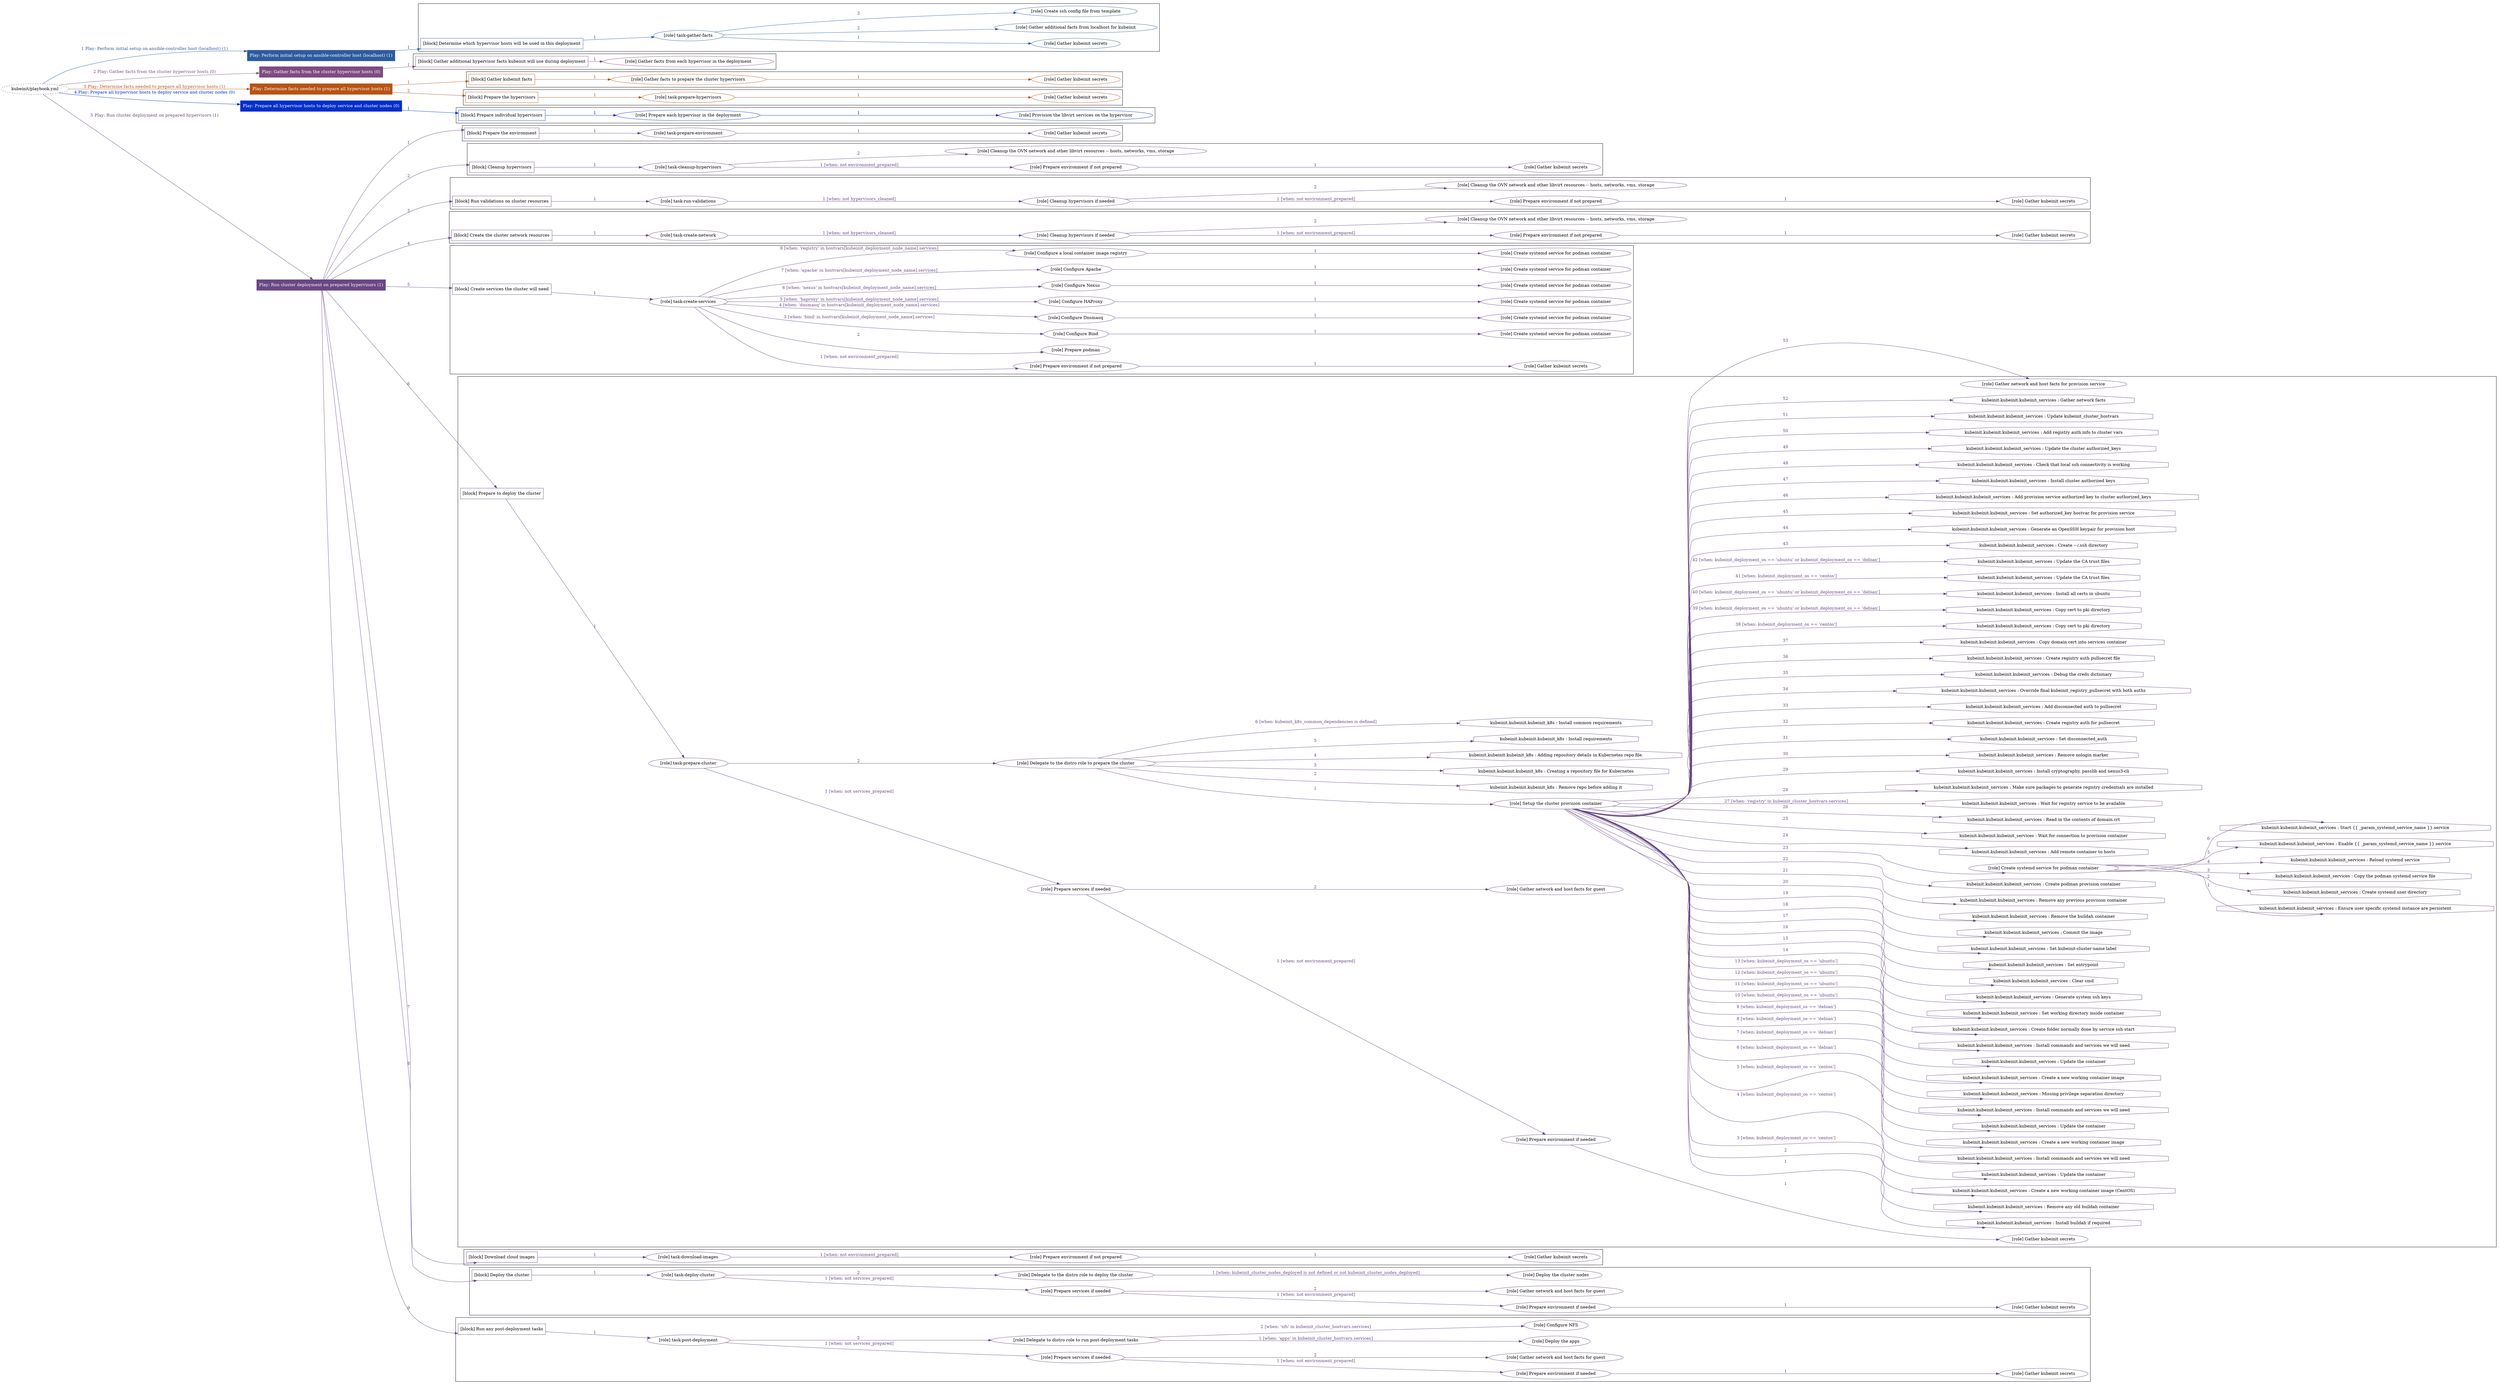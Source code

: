 digraph {
	graph [concentrate=true ordering=in rankdir=LR ratio=fill]
	edge [esep=5 sep=10]
	"kubeinit/playbook.yml" [URL="/home/runner/work/kubeinit/kubeinit/kubeinit/playbook.yml" id=playbook_a34b8c2b style=dotted]
	"kubeinit/playbook.yml" -> play_64883833 [label="1 Play: Perform initial setup on ansible-controller host (localhost) (1)" color="#2c5ba0" fontcolor="#2c5ba0" id=edge_play_64883833 labeltooltip="1 Play: Perform initial setup on ansible-controller host (localhost) (1)" tooltip="1 Play: Perform initial setup on ansible-controller host (localhost) (1)"]
	subgraph "Play: Perform initial setup on ansible-controller host (localhost) (1)" {
		play_64883833 [label="Play: Perform initial setup on ansible-controller host (localhost) (1)" URL="/home/runner/work/kubeinit/kubeinit/kubeinit/playbook.yml" color="#2c5ba0" fontcolor="#ffffff" id=play_64883833 shape=box style=filled tooltip=localhost]
		play_64883833 -> block_db4b1d77 [label=1 color="#2c5ba0" fontcolor="#2c5ba0" id=edge_block_db4b1d77 labeltooltip=1 tooltip=1]
		subgraph cluster_block_db4b1d77 {
			block_db4b1d77 [label="[block] Determine which hypervisor hosts will be used in this deployment" URL="/home/runner/work/kubeinit/kubeinit/kubeinit/playbook.yml" color="#2c5ba0" id=block_db4b1d77 labeltooltip="Determine which hypervisor hosts will be used in this deployment" shape=box tooltip="Determine which hypervisor hosts will be used in this deployment"]
			block_db4b1d77 -> role_53be2eb7 [label="1 " color="#2c5ba0" fontcolor="#2c5ba0" id=edge_role_53be2eb7 labeltooltip="1 " tooltip="1 "]
			subgraph "task-gather-facts" {
				role_53be2eb7 [label="[role] task-gather-facts" URL="/home/runner/work/kubeinit/kubeinit/kubeinit/playbook.yml" color="#2c5ba0" id=role_53be2eb7 tooltip="task-gather-facts"]
				role_53be2eb7 -> role_f38d286b [label="1 " color="#2c5ba0" fontcolor="#2c5ba0" id=edge_role_f38d286b labeltooltip="1 " tooltip="1 "]
				subgraph "Gather kubeinit secrets" {
					role_f38d286b [label="[role] Gather kubeinit secrets" URL="/home/runner/.ansible/collections/ansible_collections/kubeinit/kubeinit/roles/kubeinit_prepare/tasks/build_hypervisors_group.yml" color="#2c5ba0" id=role_f38d286b tooltip="Gather kubeinit secrets"]
				}
				role_53be2eb7 -> role_12f49146 [label="2 " color="#2c5ba0" fontcolor="#2c5ba0" id=edge_role_12f49146 labeltooltip="2 " tooltip="2 "]
				subgraph "Gather additional facts from localhost for kubeinit" {
					role_12f49146 [label="[role] Gather additional facts from localhost for kubeinit" URL="/home/runner/.ansible/collections/ansible_collections/kubeinit/kubeinit/roles/kubeinit_prepare/tasks/build_hypervisors_group.yml" color="#2c5ba0" id=role_12f49146 tooltip="Gather additional facts from localhost for kubeinit"]
				}
				role_53be2eb7 -> role_6cbf051c [label="3 " color="#2c5ba0" fontcolor="#2c5ba0" id=edge_role_6cbf051c labeltooltip="3 " tooltip="3 "]
				subgraph "Create ssh config file from template" {
					role_6cbf051c [label="[role] Create ssh config file from template" URL="/home/runner/.ansible/collections/ansible_collections/kubeinit/kubeinit/roles/kubeinit_prepare/tasks/build_hypervisors_group.yml" color="#2c5ba0" id=role_6cbf051c tooltip="Create ssh config file from template"]
				}
			}
		}
	}
	"kubeinit/playbook.yml" -> play_976b66dc [label="2 Play: Gather facts from the cluster hypervisor hosts (0)" color="#7f4b81" fontcolor="#7f4b81" id=edge_play_976b66dc labeltooltip="2 Play: Gather facts from the cluster hypervisor hosts (0)" tooltip="2 Play: Gather facts from the cluster hypervisor hosts (0)"]
	subgraph "Play: Gather facts from the cluster hypervisor hosts (0)" {
		play_976b66dc [label="Play: Gather facts from the cluster hypervisor hosts (0)" URL="/home/runner/work/kubeinit/kubeinit/kubeinit/playbook.yml" color="#7f4b81" fontcolor="#ffffff" id=play_976b66dc shape=box style=filled tooltip="Play: Gather facts from the cluster hypervisor hosts (0)"]
		play_976b66dc -> block_a213986b [label=1 color="#7f4b81" fontcolor="#7f4b81" id=edge_block_a213986b labeltooltip=1 tooltip=1]
		subgraph cluster_block_a213986b {
			block_a213986b [label="[block] Gather additional hypervisor facts kubeinit will use during deployment" URL="/home/runner/work/kubeinit/kubeinit/kubeinit/playbook.yml" color="#7f4b81" id=block_a213986b labeltooltip="Gather additional hypervisor facts kubeinit will use during deployment" shape=box tooltip="Gather additional hypervisor facts kubeinit will use during deployment"]
			block_a213986b -> role_126bb6a0 [label="1 " color="#7f4b81" fontcolor="#7f4b81" id=edge_role_126bb6a0 labeltooltip="1 " tooltip="1 "]
			subgraph "Gather facts from each hypervisor in the deployment" {
				role_126bb6a0 [label="[role] Gather facts from each hypervisor in the deployment" URL="/home/runner/work/kubeinit/kubeinit/kubeinit/playbook.yml" color="#7f4b81" id=role_126bb6a0 tooltip="Gather facts from each hypervisor in the deployment"]
			}
		}
	}
	"kubeinit/playbook.yml" -> play_16b01384 [label="3 Play: Determine facts needed to prepare all hypervisor hosts (1)" color="#b85314" fontcolor="#b85314" id=edge_play_16b01384 labeltooltip="3 Play: Determine facts needed to prepare all hypervisor hosts (1)" tooltip="3 Play: Determine facts needed to prepare all hypervisor hosts (1)"]
	subgraph "Play: Determine facts needed to prepare all hypervisor hosts (1)" {
		play_16b01384 [label="Play: Determine facts needed to prepare all hypervisor hosts (1)" URL="/home/runner/work/kubeinit/kubeinit/kubeinit/playbook.yml" color="#b85314" fontcolor="#ffffff" id=play_16b01384 shape=box style=filled tooltip=localhost]
		play_16b01384 -> block_06205c15 [label=1 color="#b85314" fontcolor="#b85314" id=edge_block_06205c15 labeltooltip=1 tooltip=1]
		subgraph cluster_block_06205c15 {
			block_06205c15 [label="[block] Gather kubeinit facts" URL="/home/runner/work/kubeinit/kubeinit/kubeinit/playbook.yml" color="#b85314" id=block_06205c15 labeltooltip="Gather kubeinit facts" shape=box tooltip="Gather kubeinit facts"]
			block_06205c15 -> role_02584904 [label="1 " color="#b85314" fontcolor="#b85314" id=edge_role_02584904 labeltooltip="1 " tooltip="1 "]
			subgraph "Gather facts to prepare the cluster hypervisors" {
				role_02584904 [label="[role] Gather facts to prepare the cluster hypervisors" URL="/home/runner/work/kubeinit/kubeinit/kubeinit/playbook.yml" color="#b85314" id=role_02584904 tooltip="Gather facts to prepare the cluster hypervisors"]
				role_02584904 -> role_816afbcc [label="1 " color="#b85314" fontcolor="#b85314" id=edge_role_816afbcc labeltooltip="1 " tooltip="1 "]
				subgraph "Gather kubeinit secrets" {
					role_816afbcc [label="[role] Gather kubeinit secrets" URL="/home/runner/.ansible/collections/ansible_collections/kubeinit/kubeinit/roles/kubeinit_prepare/tasks/gather_kubeinit_facts.yml" color="#b85314" id=role_816afbcc tooltip="Gather kubeinit secrets"]
				}
			}
		}
		play_16b01384 -> block_5f4b8056 [label=2 color="#b85314" fontcolor="#b85314" id=edge_block_5f4b8056 labeltooltip=2 tooltip=2]
		subgraph cluster_block_5f4b8056 {
			block_5f4b8056 [label="[block] Prepare the hypervisors" URL="/home/runner/work/kubeinit/kubeinit/kubeinit/playbook.yml" color="#b85314" id=block_5f4b8056 labeltooltip="Prepare the hypervisors" shape=box tooltip="Prepare the hypervisors"]
			block_5f4b8056 -> role_825b1b2d [label="1 " color="#b85314" fontcolor="#b85314" id=edge_role_825b1b2d labeltooltip="1 " tooltip="1 "]
			subgraph "task-prepare-hypervisors" {
				role_825b1b2d [label="[role] task-prepare-hypervisors" URL="/home/runner/work/kubeinit/kubeinit/kubeinit/playbook.yml" color="#b85314" id=role_825b1b2d tooltip="task-prepare-hypervisors"]
				role_825b1b2d -> role_ed02a5be [label="1 " color="#b85314" fontcolor="#b85314" id=edge_role_ed02a5be labeltooltip="1 " tooltip="1 "]
				subgraph "Gather kubeinit secrets" {
					role_ed02a5be [label="[role] Gather kubeinit secrets" URL="/home/runner/.ansible/collections/ansible_collections/kubeinit/kubeinit/roles/kubeinit_prepare/tasks/gather_kubeinit_facts.yml" color="#b85314" id=role_ed02a5be tooltip="Gather kubeinit secrets"]
				}
			}
		}
	}
	"kubeinit/playbook.yml" -> play_c79c184a [label="4 Play: Prepare all hypervisor hosts to deploy service and cluster nodes (0)" color="#012ecb" fontcolor="#012ecb" id=edge_play_c79c184a labeltooltip="4 Play: Prepare all hypervisor hosts to deploy service and cluster nodes (0)" tooltip="4 Play: Prepare all hypervisor hosts to deploy service and cluster nodes (0)"]
	subgraph "Play: Prepare all hypervisor hosts to deploy service and cluster nodes (0)" {
		play_c79c184a [label="Play: Prepare all hypervisor hosts to deploy service and cluster nodes (0)" URL="/home/runner/work/kubeinit/kubeinit/kubeinit/playbook.yml" color="#012ecb" fontcolor="#ffffff" id=play_c79c184a shape=box style=filled tooltip="Play: Prepare all hypervisor hosts to deploy service and cluster nodes (0)"]
		play_c79c184a -> block_2b16c3e1 [label=1 color="#012ecb" fontcolor="#012ecb" id=edge_block_2b16c3e1 labeltooltip=1 tooltip=1]
		subgraph cluster_block_2b16c3e1 {
			block_2b16c3e1 [label="[block] Prepare individual hypervisors" URL="/home/runner/work/kubeinit/kubeinit/kubeinit/playbook.yml" color="#012ecb" id=block_2b16c3e1 labeltooltip="Prepare individual hypervisors" shape=box tooltip="Prepare individual hypervisors"]
			block_2b16c3e1 -> role_30244789 [label="1 " color="#012ecb" fontcolor="#012ecb" id=edge_role_30244789 labeltooltip="1 " tooltip="1 "]
			subgraph "Prepare each hypervisor in the deployment" {
				role_30244789 [label="[role] Prepare each hypervisor in the deployment" URL="/home/runner/work/kubeinit/kubeinit/kubeinit/playbook.yml" color="#012ecb" id=role_30244789 tooltip="Prepare each hypervisor in the deployment"]
				role_30244789 -> role_fcae5014 [label="1 " color="#012ecb" fontcolor="#012ecb" id=edge_role_fcae5014 labeltooltip="1 " tooltip="1 "]
				subgraph "Provision the libvirt services on the hypervisor" {
					role_fcae5014 [label="[role] Provision the libvirt services on the hypervisor" URL="/home/runner/.ansible/collections/ansible_collections/kubeinit/kubeinit/roles/kubeinit_prepare/tasks/prepare_hypervisor.yml" color="#012ecb" id=role_fcae5014 tooltip="Provision the libvirt services on the hypervisor"]
				}
			}
		}
	}
	"kubeinit/playbook.yml" -> play_51188a3c [label="5 Play: Run cluster deployment on prepared hypervisors (1)" color="#684785" fontcolor="#684785" id=edge_play_51188a3c labeltooltip="5 Play: Run cluster deployment on prepared hypervisors (1)" tooltip="5 Play: Run cluster deployment on prepared hypervisors (1)"]
	subgraph "Play: Run cluster deployment on prepared hypervisors (1)" {
		play_51188a3c [label="Play: Run cluster deployment on prepared hypervisors (1)" URL="/home/runner/work/kubeinit/kubeinit/kubeinit/playbook.yml" color="#684785" fontcolor="#ffffff" id=play_51188a3c shape=box style=filled tooltip=localhost]
		play_51188a3c -> block_76ab8799 [label=1 color="#684785" fontcolor="#684785" id=edge_block_76ab8799 labeltooltip=1 tooltip=1]
		subgraph cluster_block_76ab8799 {
			block_76ab8799 [label="[block] Prepare the environment" URL="/home/runner/work/kubeinit/kubeinit/kubeinit/playbook.yml" color="#684785" id=block_76ab8799 labeltooltip="Prepare the environment" shape=box tooltip="Prepare the environment"]
			block_76ab8799 -> role_34a3aba7 [label="1 " color="#684785" fontcolor="#684785" id=edge_role_34a3aba7 labeltooltip="1 " tooltip="1 "]
			subgraph "task-prepare-environment" {
				role_34a3aba7 [label="[role] task-prepare-environment" URL="/home/runner/work/kubeinit/kubeinit/kubeinit/playbook.yml" color="#684785" id=role_34a3aba7 tooltip="task-prepare-environment"]
				role_34a3aba7 -> role_768aaddd [label="1 " color="#684785" fontcolor="#684785" id=edge_role_768aaddd labeltooltip="1 " tooltip="1 "]
				subgraph "Gather kubeinit secrets" {
					role_768aaddd [label="[role] Gather kubeinit secrets" URL="/home/runner/.ansible/collections/ansible_collections/kubeinit/kubeinit/roles/kubeinit_prepare/tasks/gather_kubeinit_facts.yml" color="#684785" id=role_768aaddd tooltip="Gather kubeinit secrets"]
				}
			}
		}
		play_51188a3c -> block_12739cc0 [label=2 color="#684785" fontcolor="#684785" id=edge_block_12739cc0 labeltooltip=2 tooltip=2]
		subgraph cluster_block_12739cc0 {
			block_12739cc0 [label="[block] Cleanup hypervisors" URL="/home/runner/work/kubeinit/kubeinit/kubeinit/playbook.yml" color="#684785" id=block_12739cc0 labeltooltip="Cleanup hypervisors" shape=box tooltip="Cleanup hypervisors"]
			block_12739cc0 -> role_8729eaf1 [label="1 " color="#684785" fontcolor="#684785" id=edge_role_8729eaf1 labeltooltip="1 " tooltip="1 "]
			subgraph "task-cleanup-hypervisors" {
				role_8729eaf1 [label="[role] task-cleanup-hypervisors" URL="/home/runner/work/kubeinit/kubeinit/kubeinit/playbook.yml" color="#684785" id=role_8729eaf1 tooltip="task-cleanup-hypervisors"]
				role_8729eaf1 -> role_e7001d79 [label="1 [when: not environment_prepared]" color="#684785" fontcolor="#684785" id=edge_role_e7001d79 labeltooltip="1 [when: not environment_prepared]" tooltip="1 [when: not environment_prepared]"]
				subgraph "Prepare environment if not prepared" {
					role_e7001d79 [label="[role] Prepare environment if not prepared" URL="/home/runner/.ansible/collections/ansible_collections/kubeinit/kubeinit/roles/kubeinit_prepare/tasks/cleanup_hypervisors.yml" color="#684785" id=role_e7001d79 tooltip="Prepare environment if not prepared"]
					role_e7001d79 -> role_a465271f [label="1 " color="#684785" fontcolor="#684785" id=edge_role_a465271f labeltooltip="1 " tooltip="1 "]
					subgraph "Gather kubeinit secrets" {
						role_a465271f [label="[role] Gather kubeinit secrets" URL="/home/runner/.ansible/collections/ansible_collections/kubeinit/kubeinit/roles/kubeinit_prepare/tasks/gather_kubeinit_facts.yml" color="#684785" id=role_a465271f tooltip="Gather kubeinit secrets"]
					}
				}
				role_8729eaf1 -> role_83dde882 [label="2 " color="#684785" fontcolor="#684785" id=edge_role_83dde882 labeltooltip="2 " tooltip="2 "]
				subgraph "Cleanup the OVN network and other libvirt resources -- hosts, networks, vms, storage" {
					role_83dde882 [label="[role] Cleanup the OVN network and other libvirt resources -- hosts, networks, vms, storage" URL="/home/runner/.ansible/collections/ansible_collections/kubeinit/kubeinit/roles/kubeinit_prepare/tasks/cleanup_hypervisors.yml" color="#684785" id=role_83dde882 tooltip="Cleanup the OVN network and other libvirt resources -- hosts, networks, vms, storage"]
				}
			}
		}
		play_51188a3c -> block_336a666e [label=3 color="#684785" fontcolor="#684785" id=edge_block_336a666e labeltooltip=3 tooltip=3]
		subgraph cluster_block_336a666e {
			block_336a666e [label="[block] Run validations on cluster resources" URL="/home/runner/work/kubeinit/kubeinit/kubeinit/playbook.yml" color="#684785" id=block_336a666e labeltooltip="Run validations on cluster resources" shape=box tooltip="Run validations on cluster resources"]
			block_336a666e -> role_ea9763a2 [label="1 " color="#684785" fontcolor="#684785" id=edge_role_ea9763a2 labeltooltip="1 " tooltip="1 "]
			subgraph "task-run-validations" {
				role_ea9763a2 [label="[role] task-run-validations" URL="/home/runner/work/kubeinit/kubeinit/kubeinit/playbook.yml" color="#684785" id=role_ea9763a2 tooltip="task-run-validations"]
				role_ea9763a2 -> role_6816e5f3 [label="1 [when: not hypervisors_cleaned]" color="#684785" fontcolor="#684785" id=edge_role_6816e5f3 labeltooltip="1 [when: not hypervisors_cleaned]" tooltip="1 [when: not hypervisors_cleaned]"]
				subgraph "Cleanup hypervisors if needed" {
					role_6816e5f3 [label="[role] Cleanup hypervisors if needed" URL="/home/runner/.ansible/collections/ansible_collections/kubeinit/kubeinit/roles/kubeinit_validations/tasks/main.yml" color="#684785" id=role_6816e5f3 tooltip="Cleanup hypervisors if needed"]
					role_6816e5f3 -> role_9d0f154a [label="1 [when: not environment_prepared]" color="#684785" fontcolor="#684785" id=edge_role_9d0f154a labeltooltip="1 [when: not environment_prepared]" tooltip="1 [when: not environment_prepared]"]
					subgraph "Prepare environment if not prepared" {
						role_9d0f154a [label="[role] Prepare environment if not prepared" URL="/home/runner/.ansible/collections/ansible_collections/kubeinit/kubeinit/roles/kubeinit_prepare/tasks/cleanup_hypervisors.yml" color="#684785" id=role_9d0f154a tooltip="Prepare environment if not prepared"]
						role_9d0f154a -> role_9a4383cf [label="1 " color="#684785" fontcolor="#684785" id=edge_role_9a4383cf labeltooltip="1 " tooltip="1 "]
						subgraph "Gather kubeinit secrets" {
							role_9a4383cf [label="[role] Gather kubeinit secrets" URL="/home/runner/.ansible/collections/ansible_collections/kubeinit/kubeinit/roles/kubeinit_prepare/tasks/gather_kubeinit_facts.yml" color="#684785" id=role_9a4383cf tooltip="Gather kubeinit secrets"]
						}
					}
					role_6816e5f3 -> role_bc60ddd6 [label="2 " color="#684785" fontcolor="#684785" id=edge_role_bc60ddd6 labeltooltip="2 " tooltip="2 "]
					subgraph "Cleanup the OVN network and other libvirt resources -- hosts, networks, vms, storage" {
						role_bc60ddd6 [label="[role] Cleanup the OVN network and other libvirt resources -- hosts, networks, vms, storage" URL="/home/runner/.ansible/collections/ansible_collections/kubeinit/kubeinit/roles/kubeinit_prepare/tasks/cleanup_hypervisors.yml" color="#684785" id=role_bc60ddd6 tooltip="Cleanup the OVN network and other libvirt resources -- hosts, networks, vms, storage"]
					}
				}
			}
		}
		play_51188a3c -> block_e7e8b911 [label=4 color="#684785" fontcolor="#684785" id=edge_block_e7e8b911 labeltooltip=4 tooltip=4]
		subgraph cluster_block_e7e8b911 {
			block_e7e8b911 [label="[block] Create the cluster network resources" URL="/home/runner/work/kubeinit/kubeinit/kubeinit/playbook.yml" color="#684785" id=block_e7e8b911 labeltooltip="Create the cluster network resources" shape=box tooltip="Create the cluster network resources"]
			block_e7e8b911 -> role_eeb3aa5d [label="1 " color="#684785" fontcolor="#684785" id=edge_role_eeb3aa5d labeltooltip="1 " tooltip="1 "]
			subgraph "task-create-network" {
				role_eeb3aa5d [label="[role] task-create-network" URL="/home/runner/work/kubeinit/kubeinit/kubeinit/playbook.yml" color="#684785" id=role_eeb3aa5d tooltip="task-create-network"]
				role_eeb3aa5d -> role_de744823 [label="1 [when: not hypervisors_cleaned]" color="#684785" fontcolor="#684785" id=edge_role_de744823 labeltooltip="1 [when: not hypervisors_cleaned]" tooltip="1 [when: not hypervisors_cleaned]"]
				subgraph "Cleanup hypervisors if needed" {
					role_de744823 [label="[role] Cleanup hypervisors if needed" URL="/home/runner/.ansible/collections/ansible_collections/kubeinit/kubeinit/roles/kubeinit_libvirt/tasks/create_network.yml" color="#684785" id=role_de744823 tooltip="Cleanup hypervisors if needed"]
					role_de744823 -> role_f64c1b03 [label="1 [when: not environment_prepared]" color="#684785" fontcolor="#684785" id=edge_role_f64c1b03 labeltooltip="1 [when: not environment_prepared]" tooltip="1 [when: not environment_prepared]"]
					subgraph "Prepare environment if not prepared" {
						role_f64c1b03 [label="[role] Prepare environment if not prepared" URL="/home/runner/.ansible/collections/ansible_collections/kubeinit/kubeinit/roles/kubeinit_prepare/tasks/cleanup_hypervisors.yml" color="#684785" id=role_f64c1b03 tooltip="Prepare environment if not prepared"]
						role_f64c1b03 -> role_033191c6 [label="1 " color="#684785" fontcolor="#684785" id=edge_role_033191c6 labeltooltip="1 " tooltip="1 "]
						subgraph "Gather kubeinit secrets" {
							role_033191c6 [label="[role] Gather kubeinit secrets" URL="/home/runner/.ansible/collections/ansible_collections/kubeinit/kubeinit/roles/kubeinit_prepare/tasks/gather_kubeinit_facts.yml" color="#684785" id=role_033191c6 tooltip="Gather kubeinit secrets"]
						}
					}
					role_de744823 -> role_b064e7cd [label="2 " color="#684785" fontcolor="#684785" id=edge_role_b064e7cd labeltooltip="2 " tooltip="2 "]
					subgraph "Cleanup the OVN network and other libvirt resources -- hosts, networks, vms, storage" {
						role_b064e7cd [label="[role] Cleanup the OVN network and other libvirt resources -- hosts, networks, vms, storage" URL="/home/runner/.ansible/collections/ansible_collections/kubeinit/kubeinit/roles/kubeinit_prepare/tasks/cleanup_hypervisors.yml" color="#684785" id=role_b064e7cd tooltip="Cleanup the OVN network and other libvirt resources -- hosts, networks, vms, storage"]
					}
				}
			}
		}
		play_51188a3c -> block_51db7227 [label=5 color="#684785" fontcolor="#684785" id=edge_block_51db7227 labeltooltip=5 tooltip=5]
		subgraph cluster_block_51db7227 {
			block_51db7227 [label="[block] Create services the cluster will need" URL="/home/runner/work/kubeinit/kubeinit/kubeinit/playbook.yml" color="#684785" id=block_51db7227 labeltooltip="Create services the cluster will need" shape=box tooltip="Create services the cluster will need"]
			block_51db7227 -> role_8cbe844f [label="1 " color="#684785" fontcolor="#684785" id=edge_role_8cbe844f labeltooltip="1 " tooltip="1 "]
			subgraph "task-create-services" {
				role_8cbe844f [label="[role] task-create-services" URL="/home/runner/work/kubeinit/kubeinit/kubeinit/playbook.yml" color="#684785" id=role_8cbe844f tooltip="task-create-services"]
				role_8cbe844f -> role_0eca130b [label="1 [when: not environment_prepared]" color="#684785" fontcolor="#684785" id=edge_role_0eca130b labeltooltip="1 [when: not environment_prepared]" tooltip="1 [when: not environment_prepared]"]
				subgraph "Prepare environment if not prepared" {
					role_0eca130b [label="[role] Prepare environment if not prepared" URL="/home/runner/.ansible/collections/ansible_collections/kubeinit/kubeinit/roles/kubeinit_services/tasks/main.yml" color="#684785" id=role_0eca130b tooltip="Prepare environment if not prepared"]
					role_0eca130b -> role_1e7f023f [label="1 " color="#684785" fontcolor="#684785" id=edge_role_1e7f023f labeltooltip="1 " tooltip="1 "]
					subgraph "Gather kubeinit secrets" {
						role_1e7f023f [label="[role] Gather kubeinit secrets" URL="/home/runner/.ansible/collections/ansible_collections/kubeinit/kubeinit/roles/kubeinit_prepare/tasks/gather_kubeinit_facts.yml" color="#684785" id=role_1e7f023f tooltip="Gather kubeinit secrets"]
					}
				}
				role_8cbe844f -> role_6a222c76 [label="2 " color="#684785" fontcolor="#684785" id=edge_role_6a222c76 labeltooltip="2 " tooltip="2 "]
				subgraph "Prepare podman" {
					role_6a222c76 [label="[role] Prepare podman" URL="/home/runner/.ansible/collections/ansible_collections/kubeinit/kubeinit/roles/kubeinit_services/tasks/00_create_service_pod.yml" color="#684785" id=role_6a222c76 tooltip="Prepare podman"]
				}
				role_8cbe844f -> role_b256862f [label="3 [when: 'bind' in hostvars[kubeinit_deployment_node_name].services]" color="#684785" fontcolor="#684785" id=edge_role_b256862f labeltooltip="3 [when: 'bind' in hostvars[kubeinit_deployment_node_name].services]" tooltip="3 [when: 'bind' in hostvars[kubeinit_deployment_node_name].services]"]
				subgraph "Configure Bind" {
					role_b256862f [label="[role] Configure Bind" URL="/home/runner/.ansible/collections/ansible_collections/kubeinit/kubeinit/roles/kubeinit_services/tasks/start_services_containers.yml" color="#684785" id=role_b256862f tooltip="Configure Bind"]
					role_b256862f -> role_5fc5308f [label="1 " color="#684785" fontcolor="#684785" id=edge_role_5fc5308f labeltooltip="1 " tooltip="1 "]
					subgraph "Create systemd service for podman container" {
						role_5fc5308f [label="[role] Create systemd service for podman container" URL="/home/runner/.ansible/collections/ansible_collections/kubeinit/kubeinit/roles/kubeinit_bind/tasks/main.yml" color="#684785" id=role_5fc5308f tooltip="Create systemd service for podman container"]
					}
				}
				role_8cbe844f -> role_2e1e13e4 [label="4 [when: 'dnsmasq' in hostvars[kubeinit_deployment_node_name].services]" color="#684785" fontcolor="#684785" id=edge_role_2e1e13e4 labeltooltip="4 [when: 'dnsmasq' in hostvars[kubeinit_deployment_node_name].services]" tooltip="4 [when: 'dnsmasq' in hostvars[kubeinit_deployment_node_name].services]"]
				subgraph "Configure Dnsmasq" {
					role_2e1e13e4 [label="[role] Configure Dnsmasq" URL="/home/runner/.ansible/collections/ansible_collections/kubeinit/kubeinit/roles/kubeinit_services/tasks/start_services_containers.yml" color="#684785" id=role_2e1e13e4 tooltip="Configure Dnsmasq"]
					role_2e1e13e4 -> role_05a73c77 [label="1 " color="#684785" fontcolor="#684785" id=edge_role_05a73c77 labeltooltip="1 " tooltip="1 "]
					subgraph "Create systemd service for podman container" {
						role_05a73c77 [label="[role] Create systemd service for podman container" URL="/home/runner/.ansible/collections/ansible_collections/kubeinit/kubeinit/roles/kubeinit_dnsmasq/tasks/main.yml" color="#684785" id=role_05a73c77 tooltip="Create systemd service for podman container"]
					}
				}
				role_8cbe844f -> role_daa9936e [label="5 [when: 'haproxy' in hostvars[kubeinit_deployment_node_name].services]" color="#684785" fontcolor="#684785" id=edge_role_daa9936e labeltooltip="5 [when: 'haproxy' in hostvars[kubeinit_deployment_node_name].services]" tooltip="5 [when: 'haproxy' in hostvars[kubeinit_deployment_node_name].services]"]
				subgraph "Configure HAProxy" {
					role_daa9936e [label="[role] Configure HAProxy" URL="/home/runner/.ansible/collections/ansible_collections/kubeinit/kubeinit/roles/kubeinit_services/tasks/start_services_containers.yml" color="#684785" id=role_daa9936e tooltip="Configure HAProxy"]
					role_daa9936e -> role_7d0f9130 [label="1 " color="#684785" fontcolor="#684785" id=edge_role_7d0f9130 labeltooltip="1 " tooltip="1 "]
					subgraph "Create systemd service for podman container" {
						role_7d0f9130 [label="[role] Create systemd service for podman container" URL="/home/runner/.ansible/collections/ansible_collections/kubeinit/kubeinit/roles/kubeinit_haproxy/tasks/main.yml" color="#684785" id=role_7d0f9130 tooltip="Create systemd service for podman container"]
					}
				}
				role_8cbe844f -> role_cd248e97 [label="6 [when: 'nexus' in hostvars[kubeinit_deployment_node_name].services]" color="#684785" fontcolor="#684785" id=edge_role_cd248e97 labeltooltip="6 [when: 'nexus' in hostvars[kubeinit_deployment_node_name].services]" tooltip="6 [when: 'nexus' in hostvars[kubeinit_deployment_node_name].services]"]
				subgraph "Configure Nexus" {
					role_cd248e97 [label="[role] Configure Nexus" URL="/home/runner/.ansible/collections/ansible_collections/kubeinit/kubeinit/roles/kubeinit_services/tasks/start_services_containers.yml" color="#684785" id=role_cd248e97 tooltip="Configure Nexus"]
					role_cd248e97 -> role_2a415281 [label="1 " color="#684785" fontcolor="#684785" id=edge_role_2a415281 labeltooltip="1 " tooltip="1 "]
					subgraph "Create systemd service for podman container" {
						role_2a415281 [label="[role] Create systemd service for podman container" URL="/home/runner/.ansible/collections/ansible_collections/kubeinit/kubeinit/roles/kubeinit_nexus/tasks/main.yml" color="#684785" id=role_2a415281 tooltip="Create systemd service for podman container"]
					}
				}
				role_8cbe844f -> role_0906e500 [label="7 [when: 'apache' in hostvars[kubeinit_deployment_node_name].services]" color="#684785" fontcolor="#684785" id=edge_role_0906e500 labeltooltip="7 [when: 'apache' in hostvars[kubeinit_deployment_node_name].services]" tooltip="7 [when: 'apache' in hostvars[kubeinit_deployment_node_name].services]"]
				subgraph "Configure Apache" {
					role_0906e500 [label="[role] Configure Apache" URL="/home/runner/.ansible/collections/ansible_collections/kubeinit/kubeinit/roles/kubeinit_services/tasks/start_services_containers.yml" color="#684785" id=role_0906e500 tooltip="Configure Apache"]
					role_0906e500 -> role_790de9ed [label="1 " color="#684785" fontcolor="#684785" id=edge_role_790de9ed labeltooltip="1 " tooltip="1 "]
					subgraph "Create systemd service for podman container" {
						role_790de9ed [label="[role] Create systemd service for podman container" URL="/home/runner/.ansible/collections/ansible_collections/kubeinit/kubeinit/roles/kubeinit_apache/tasks/main.yml" color="#684785" id=role_790de9ed tooltip="Create systemd service for podman container"]
					}
				}
				role_8cbe844f -> role_f52fe361 [label="8 [when: 'registry' in hostvars[kubeinit_deployment_node_name].services]" color="#684785" fontcolor="#684785" id=edge_role_f52fe361 labeltooltip="8 [when: 'registry' in hostvars[kubeinit_deployment_node_name].services]" tooltip="8 [when: 'registry' in hostvars[kubeinit_deployment_node_name].services]"]
				subgraph "Configure a local container image registry" {
					role_f52fe361 [label="[role] Configure a local container image registry" URL="/home/runner/.ansible/collections/ansible_collections/kubeinit/kubeinit/roles/kubeinit_services/tasks/start_services_containers.yml" color="#684785" id=role_f52fe361 tooltip="Configure a local container image registry"]
					role_f52fe361 -> role_94c4bac1 [label="1 " color="#684785" fontcolor="#684785" id=edge_role_94c4bac1 labeltooltip="1 " tooltip="1 "]
					subgraph "Create systemd service for podman container" {
						role_94c4bac1 [label="[role] Create systemd service for podman container" URL="/home/runner/.ansible/collections/ansible_collections/kubeinit/kubeinit/roles/kubeinit_registry/tasks/main.yml" color="#684785" id=role_94c4bac1 tooltip="Create systemd service for podman container"]
					}
				}
			}
		}
		play_51188a3c -> block_d2e8cd04 [label=6 color="#684785" fontcolor="#684785" id=edge_block_d2e8cd04 labeltooltip=6 tooltip=6]
		subgraph cluster_block_d2e8cd04 {
			block_d2e8cd04 [label="[block] Prepare to deploy the cluster" URL="/home/runner/work/kubeinit/kubeinit/kubeinit/playbook.yml" color="#684785" id=block_d2e8cd04 labeltooltip="Prepare to deploy the cluster" shape=box tooltip="Prepare to deploy the cluster"]
			block_d2e8cd04 -> role_64945e7b [label="1 " color="#684785" fontcolor="#684785" id=edge_role_64945e7b labeltooltip="1 " tooltip="1 "]
			subgraph "task-prepare-cluster" {
				role_64945e7b [label="[role] task-prepare-cluster" URL="/home/runner/work/kubeinit/kubeinit/kubeinit/playbook.yml" color="#684785" id=role_64945e7b tooltip="task-prepare-cluster"]
				role_64945e7b -> role_dead17cd [label="1 [when: not services_prepared]" color="#684785" fontcolor="#684785" id=edge_role_dead17cd labeltooltip="1 [when: not services_prepared]" tooltip="1 [when: not services_prepared]"]
				subgraph "Prepare services if needed" {
					role_dead17cd [label="[role] Prepare services if needed" URL="/home/runner/.ansible/collections/ansible_collections/kubeinit/kubeinit/roles/kubeinit_prepare/tasks/prepare_cluster.yml" color="#684785" id=role_dead17cd tooltip="Prepare services if needed"]
					role_dead17cd -> role_19f0816a [label="1 [when: not environment_prepared]" color="#684785" fontcolor="#684785" id=edge_role_19f0816a labeltooltip="1 [when: not environment_prepared]" tooltip="1 [when: not environment_prepared]"]
					subgraph "Prepare environment if needed" {
						role_19f0816a [label="[role] Prepare environment if needed" URL="/home/runner/.ansible/collections/ansible_collections/kubeinit/kubeinit/roles/kubeinit_services/tasks/prepare_services.yml" color="#684785" id=role_19f0816a tooltip="Prepare environment if needed"]
						role_19f0816a -> role_554fa55f [label="1 " color="#684785" fontcolor="#684785" id=edge_role_554fa55f labeltooltip="1 " tooltip="1 "]
						subgraph "Gather kubeinit secrets" {
							role_554fa55f [label="[role] Gather kubeinit secrets" URL="/home/runner/.ansible/collections/ansible_collections/kubeinit/kubeinit/roles/kubeinit_prepare/tasks/gather_kubeinit_facts.yml" color="#684785" id=role_554fa55f tooltip="Gather kubeinit secrets"]
						}
					}
					role_dead17cd -> role_707129ba [label="2 " color="#684785" fontcolor="#684785" id=edge_role_707129ba labeltooltip="2 " tooltip="2 "]
					subgraph "Gather network and host facts for guest" {
						role_707129ba [label="[role] Gather network and host facts for guest" URL="/home/runner/.ansible/collections/ansible_collections/kubeinit/kubeinit/roles/kubeinit_services/tasks/prepare_services.yml" color="#684785" id=role_707129ba tooltip="Gather network and host facts for guest"]
					}
				}
				role_64945e7b -> role_058a54ee [label="2 " color="#684785" fontcolor="#684785" id=edge_role_058a54ee labeltooltip="2 " tooltip="2 "]
				subgraph "Delegate to the distro role to prepare the cluster" {
					role_058a54ee [label="[role] Delegate to the distro role to prepare the cluster" URL="/home/runner/.ansible/collections/ansible_collections/kubeinit/kubeinit/roles/kubeinit_prepare/tasks/prepare_cluster.yml" color="#684785" id=role_058a54ee tooltip="Delegate to the distro role to prepare the cluster"]
					role_058a54ee -> role_8b3d21e0 [label="1 " color="#684785" fontcolor="#684785" id=edge_role_8b3d21e0 labeltooltip="1 " tooltip="1 "]
					subgraph "Setup the cluster provision container" {
						role_8b3d21e0 [label="[role] Setup the cluster provision container" URL="/home/runner/.ansible/collections/ansible_collections/kubeinit/kubeinit/roles/kubeinit_k8s/tasks/prepare_cluster.yml" color="#684785" id=role_8b3d21e0 tooltip="Setup the cluster provision container"]
						task_d8aac824 [label="kubeinit.kubeinit.kubeinit_services : Install buildah if required" URL="/home/runner/.ansible/collections/ansible_collections/kubeinit/kubeinit/roles/kubeinit_services/tasks/create_provision_container.yml" color="#684785" id=task_d8aac824 shape=octagon tooltip="kubeinit.kubeinit.kubeinit_services : Install buildah if required"]
						role_8b3d21e0 -> task_d8aac824 [label="1 " color="#684785" fontcolor="#684785" id=edge_task_d8aac824 labeltooltip="1 " tooltip="1 "]
						task_7ce9c1a7 [label="kubeinit.kubeinit.kubeinit_services : Remove any old buildah container" URL="/home/runner/.ansible/collections/ansible_collections/kubeinit/kubeinit/roles/kubeinit_services/tasks/create_provision_container.yml" color="#684785" id=task_7ce9c1a7 shape=octagon tooltip="kubeinit.kubeinit.kubeinit_services : Remove any old buildah container"]
						role_8b3d21e0 -> task_7ce9c1a7 [label="2 " color="#684785" fontcolor="#684785" id=edge_task_7ce9c1a7 labeltooltip="2 " tooltip="2 "]
						task_13ce7719 [label="kubeinit.kubeinit.kubeinit_services : Create a new working container image (CentOS)" URL="/home/runner/.ansible/collections/ansible_collections/kubeinit/kubeinit/roles/kubeinit_services/tasks/create_provision_container.yml" color="#684785" id=task_13ce7719 shape=octagon tooltip="kubeinit.kubeinit.kubeinit_services : Create a new working container image (CentOS)"]
						role_8b3d21e0 -> task_13ce7719 [label="3 [when: kubeinit_deployment_os == 'centos']" color="#684785" fontcolor="#684785" id=edge_task_13ce7719 labeltooltip="3 [when: kubeinit_deployment_os == 'centos']" tooltip="3 [when: kubeinit_deployment_os == 'centos']"]
						task_773baa11 [label="kubeinit.kubeinit.kubeinit_services : Update the container" URL="/home/runner/.ansible/collections/ansible_collections/kubeinit/kubeinit/roles/kubeinit_services/tasks/create_provision_container.yml" color="#684785" id=task_773baa11 shape=octagon tooltip="kubeinit.kubeinit.kubeinit_services : Update the container"]
						role_8b3d21e0 -> task_773baa11 [label="4 [when: kubeinit_deployment_os == 'centos']" color="#684785" fontcolor="#684785" id=edge_task_773baa11 labeltooltip="4 [when: kubeinit_deployment_os == 'centos']" tooltip="4 [when: kubeinit_deployment_os == 'centos']"]
						task_e023d73c [label="kubeinit.kubeinit.kubeinit_services : Install commands and services we will need" URL="/home/runner/.ansible/collections/ansible_collections/kubeinit/kubeinit/roles/kubeinit_services/tasks/create_provision_container.yml" color="#684785" id=task_e023d73c shape=octagon tooltip="kubeinit.kubeinit.kubeinit_services : Install commands and services we will need"]
						role_8b3d21e0 -> task_e023d73c [label="5 [when: kubeinit_deployment_os == 'centos']" color="#684785" fontcolor="#684785" id=edge_task_e023d73c labeltooltip="5 [when: kubeinit_deployment_os == 'centos']" tooltip="5 [when: kubeinit_deployment_os == 'centos']"]
						task_a17c7d0e [label="kubeinit.kubeinit.kubeinit_services : Create a new working container image" URL="/home/runner/.ansible/collections/ansible_collections/kubeinit/kubeinit/roles/kubeinit_services/tasks/create_provision_container.yml" color="#684785" id=task_a17c7d0e shape=octagon tooltip="kubeinit.kubeinit.kubeinit_services : Create a new working container image"]
						role_8b3d21e0 -> task_a17c7d0e [label="6 [when: kubeinit_deployment_os == 'debian']" color="#684785" fontcolor="#684785" id=edge_task_a17c7d0e labeltooltip="6 [when: kubeinit_deployment_os == 'debian']" tooltip="6 [when: kubeinit_deployment_os == 'debian']"]
						task_48f528d2 [label="kubeinit.kubeinit.kubeinit_services : Update the container" URL="/home/runner/.ansible/collections/ansible_collections/kubeinit/kubeinit/roles/kubeinit_services/tasks/create_provision_container.yml" color="#684785" id=task_48f528d2 shape=octagon tooltip="kubeinit.kubeinit.kubeinit_services : Update the container"]
						role_8b3d21e0 -> task_48f528d2 [label="7 [when: kubeinit_deployment_os == 'debian']" color="#684785" fontcolor="#684785" id=edge_task_48f528d2 labeltooltip="7 [when: kubeinit_deployment_os == 'debian']" tooltip="7 [when: kubeinit_deployment_os == 'debian']"]
						task_2aa9d239 [label="kubeinit.kubeinit.kubeinit_services : Install commands and services we will need" URL="/home/runner/.ansible/collections/ansible_collections/kubeinit/kubeinit/roles/kubeinit_services/tasks/create_provision_container.yml" color="#684785" id=task_2aa9d239 shape=octagon tooltip="kubeinit.kubeinit.kubeinit_services : Install commands and services we will need"]
						role_8b3d21e0 -> task_2aa9d239 [label="8 [when: kubeinit_deployment_os == 'debian']" color="#684785" fontcolor="#684785" id=edge_task_2aa9d239 labeltooltip="8 [when: kubeinit_deployment_os == 'debian']" tooltip="8 [when: kubeinit_deployment_os == 'debian']"]
						task_36c3e169 [label="kubeinit.kubeinit.kubeinit_services : Missing privilege separation directory" URL="/home/runner/.ansible/collections/ansible_collections/kubeinit/kubeinit/roles/kubeinit_services/tasks/create_provision_container.yml" color="#684785" id=task_36c3e169 shape=octagon tooltip="kubeinit.kubeinit.kubeinit_services : Missing privilege separation directory"]
						role_8b3d21e0 -> task_36c3e169 [label="9 [when: kubeinit_deployment_os == 'debian']" color="#684785" fontcolor="#684785" id=edge_task_36c3e169 labeltooltip="9 [when: kubeinit_deployment_os == 'debian']" tooltip="9 [when: kubeinit_deployment_os == 'debian']"]
						task_42df5431 [label="kubeinit.kubeinit.kubeinit_services : Create a new working container image" URL="/home/runner/.ansible/collections/ansible_collections/kubeinit/kubeinit/roles/kubeinit_services/tasks/create_provision_container.yml" color="#684785" id=task_42df5431 shape=octagon tooltip="kubeinit.kubeinit.kubeinit_services : Create a new working container image"]
						role_8b3d21e0 -> task_42df5431 [label="10 [when: kubeinit_deployment_os == 'ubuntu']" color="#684785" fontcolor="#684785" id=edge_task_42df5431 labeltooltip="10 [when: kubeinit_deployment_os == 'ubuntu']" tooltip="10 [when: kubeinit_deployment_os == 'ubuntu']"]
						task_e1830f87 [label="kubeinit.kubeinit.kubeinit_services : Update the container" URL="/home/runner/.ansible/collections/ansible_collections/kubeinit/kubeinit/roles/kubeinit_services/tasks/create_provision_container.yml" color="#684785" id=task_e1830f87 shape=octagon tooltip="kubeinit.kubeinit.kubeinit_services : Update the container"]
						role_8b3d21e0 -> task_e1830f87 [label="11 [when: kubeinit_deployment_os == 'ubuntu']" color="#684785" fontcolor="#684785" id=edge_task_e1830f87 labeltooltip="11 [when: kubeinit_deployment_os == 'ubuntu']" tooltip="11 [when: kubeinit_deployment_os == 'ubuntu']"]
						task_8a0cb8c5 [label="kubeinit.kubeinit.kubeinit_services : Install commands and services we will need" URL="/home/runner/.ansible/collections/ansible_collections/kubeinit/kubeinit/roles/kubeinit_services/tasks/create_provision_container.yml" color="#684785" id=task_8a0cb8c5 shape=octagon tooltip="kubeinit.kubeinit.kubeinit_services : Install commands and services we will need"]
						role_8b3d21e0 -> task_8a0cb8c5 [label="12 [when: kubeinit_deployment_os == 'ubuntu']" color="#684785" fontcolor="#684785" id=edge_task_8a0cb8c5 labeltooltip="12 [when: kubeinit_deployment_os == 'ubuntu']" tooltip="12 [when: kubeinit_deployment_os == 'ubuntu']"]
						task_85c1ce80 [label="kubeinit.kubeinit.kubeinit_services : Create folder normally done by service ssh start" URL="/home/runner/.ansible/collections/ansible_collections/kubeinit/kubeinit/roles/kubeinit_services/tasks/create_provision_container.yml" color="#684785" id=task_85c1ce80 shape=octagon tooltip="kubeinit.kubeinit.kubeinit_services : Create folder normally done by service ssh start"]
						role_8b3d21e0 -> task_85c1ce80 [label="13 [when: kubeinit_deployment_os == 'ubuntu']" color="#684785" fontcolor="#684785" id=edge_task_85c1ce80 labeltooltip="13 [when: kubeinit_deployment_os == 'ubuntu']" tooltip="13 [when: kubeinit_deployment_os == 'ubuntu']"]
						task_d6bac11f [label="kubeinit.kubeinit.kubeinit_services : Set working directory inside container" URL="/home/runner/.ansible/collections/ansible_collections/kubeinit/kubeinit/roles/kubeinit_services/tasks/create_provision_container.yml" color="#684785" id=task_d6bac11f shape=octagon tooltip="kubeinit.kubeinit.kubeinit_services : Set working directory inside container"]
						role_8b3d21e0 -> task_d6bac11f [label="14 " color="#684785" fontcolor="#684785" id=edge_task_d6bac11f labeltooltip="14 " tooltip="14 "]
						task_23172aff [label="kubeinit.kubeinit.kubeinit_services : Generate system ssh keys" URL="/home/runner/.ansible/collections/ansible_collections/kubeinit/kubeinit/roles/kubeinit_services/tasks/create_provision_container.yml" color="#684785" id=task_23172aff shape=octagon tooltip="kubeinit.kubeinit.kubeinit_services : Generate system ssh keys"]
						role_8b3d21e0 -> task_23172aff [label="15 " color="#684785" fontcolor="#684785" id=edge_task_23172aff labeltooltip="15 " tooltip="15 "]
						task_07cd06f7 [label="kubeinit.kubeinit.kubeinit_services : Clear cmd" URL="/home/runner/.ansible/collections/ansible_collections/kubeinit/kubeinit/roles/kubeinit_services/tasks/create_provision_container.yml" color="#684785" id=task_07cd06f7 shape=octagon tooltip="kubeinit.kubeinit.kubeinit_services : Clear cmd"]
						role_8b3d21e0 -> task_07cd06f7 [label="16 " color="#684785" fontcolor="#684785" id=edge_task_07cd06f7 labeltooltip="16 " tooltip="16 "]
						task_6cb7e9a0 [label="kubeinit.kubeinit.kubeinit_services : Set entrypoint" URL="/home/runner/.ansible/collections/ansible_collections/kubeinit/kubeinit/roles/kubeinit_services/tasks/create_provision_container.yml" color="#684785" id=task_6cb7e9a0 shape=octagon tooltip="kubeinit.kubeinit.kubeinit_services : Set entrypoint"]
						role_8b3d21e0 -> task_6cb7e9a0 [label="17 " color="#684785" fontcolor="#684785" id=edge_task_6cb7e9a0 labeltooltip="17 " tooltip="17 "]
						task_c8c7c044 [label="kubeinit.kubeinit.kubeinit_services : Set kubeinit-cluster-name label" URL="/home/runner/.ansible/collections/ansible_collections/kubeinit/kubeinit/roles/kubeinit_services/tasks/create_provision_container.yml" color="#684785" id=task_c8c7c044 shape=octagon tooltip="kubeinit.kubeinit.kubeinit_services : Set kubeinit-cluster-name label"]
						role_8b3d21e0 -> task_c8c7c044 [label="18 " color="#684785" fontcolor="#684785" id=edge_task_c8c7c044 labeltooltip="18 " tooltip="18 "]
						task_0acdbcbb [label="kubeinit.kubeinit.kubeinit_services : Commit the image" URL="/home/runner/.ansible/collections/ansible_collections/kubeinit/kubeinit/roles/kubeinit_services/tasks/create_provision_container.yml" color="#684785" id=task_0acdbcbb shape=octagon tooltip="kubeinit.kubeinit.kubeinit_services : Commit the image"]
						role_8b3d21e0 -> task_0acdbcbb [label="19 " color="#684785" fontcolor="#684785" id=edge_task_0acdbcbb labeltooltip="19 " tooltip="19 "]
						task_1b756719 [label="kubeinit.kubeinit.kubeinit_services : Remove the buildah container" URL="/home/runner/.ansible/collections/ansible_collections/kubeinit/kubeinit/roles/kubeinit_services/tasks/create_provision_container.yml" color="#684785" id=task_1b756719 shape=octagon tooltip="kubeinit.kubeinit.kubeinit_services : Remove the buildah container"]
						role_8b3d21e0 -> task_1b756719 [label="20 " color="#684785" fontcolor="#684785" id=edge_task_1b756719 labeltooltip="20 " tooltip="20 "]
						task_9282a74b [label="kubeinit.kubeinit.kubeinit_services : Remove any previous provision container" URL="/home/runner/.ansible/collections/ansible_collections/kubeinit/kubeinit/roles/kubeinit_services/tasks/create_provision_container.yml" color="#684785" id=task_9282a74b shape=octagon tooltip="kubeinit.kubeinit.kubeinit_services : Remove any previous provision container"]
						role_8b3d21e0 -> task_9282a74b [label="21 " color="#684785" fontcolor="#684785" id=edge_task_9282a74b labeltooltip="21 " tooltip="21 "]
						task_ec6c2782 [label="kubeinit.kubeinit.kubeinit_services : Create podman provision container" URL="/home/runner/.ansible/collections/ansible_collections/kubeinit/kubeinit/roles/kubeinit_services/tasks/create_provision_container.yml" color="#684785" id=task_ec6c2782 shape=octagon tooltip="kubeinit.kubeinit.kubeinit_services : Create podman provision container"]
						role_8b3d21e0 -> task_ec6c2782 [label="22 " color="#684785" fontcolor="#684785" id=edge_task_ec6c2782 labeltooltip="22 " tooltip="22 "]
						role_8b3d21e0 -> role_5ddf96aa [label="23 " color="#684785" fontcolor="#684785" id=edge_role_5ddf96aa labeltooltip="23 " tooltip="23 "]
						subgraph "Create systemd service for podman container" {
							role_5ddf96aa [label="[role] Create systemd service for podman container" URL="/home/runner/.ansible/collections/ansible_collections/kubeinit/kubeinit/roles/kubeinit_services/tasks/create_provision_container.yml" color="#684785" id=role_5ddf96aa tooltip="Create systemd service for podman container"]
							task_76e24bd2 [label="kubeinit.kubeinit.kubeinit_services : Ensure user specific systemd instance are persistent" URL="/home/runner/.ansible/collections/ansible_collections/kubeinit/kubeinit/roles/kubeinit_services/tasks/create_managed_service.yml" color="#684785" id=task_76e24bd2 shape=octagon tooltip="kubeinit.kubeinit.kubeinit_services : Ensure user specific systemd instance are persistent"]
							role_5ddf96aa -> task_76e24bd2 [label="1 " color="#684785" fontcolor="#684785" id=edge_task_76e24bd2 labeltooltip="1 " tooltip="1 "]
							task_fdccf799 [label="kubeinit.kubeinit.kubeinit_services : Create systemd user directory" URL="/home/runner/.ansible/collections/ansible_collections/kubeinit/kubeinit/roles/kubeinit_services/tasks/create_managed_service.yml" color="#684785" id=task_fdccf799 shape=octagon tooltip="kubeinit.kubeinit.kubeinit_services : Create systemd user directory"]
							role_5ddf96aa -> task_fdccf799 [label="2 " color="#684785" fontcolor="#684785" id=edge_task_fdccf799 labeltooltip="2 " tooltip="2 "]
							task_916e2f66 [label="kubeinit.kubeinit.kubeinit_services : Copy the podman systemd service file" URL="/home/runner/.ansible/collections/ansible_collections/kubeinit/kubeinit/roles/kubeinit_services/tasks/create_managed_service.yml" color="#684785" id=task_916e2f66 shape=octagon tooltip="kubeinit.kubeinit.kubeinit_services : Copy the podman systemd service file"]
							role_5ddf96aa -> task_916e2f66 [label="3 " color="#684785" fontcolor="#684785" id=edge_task_916e2f66 labeltooltip="3 " tooltip="3 "]
							task_e9c38cfe [label="kubeinit.kubeinit.kubeinit_services : Reload systemd service" URL="/home/runner/.ansible/collections/ansible_collections/kubeinit/kubeinit/roles/kubeinit_services/tasks/create_managed_service.yml" color="#684785" id=task_e9c38cfe shape=octagon tooltip="kubeinit.kubeinit.kubeinit_services : Reload systemd service"]
							role_5ddf96aa -> task_e9c38cfe [label="4 " color="#684785" fontcolor="#684785" id=edge_task_e9c38cfe labeltooltip="4 " tooltip="4 "]
							task_f5b3d585 [label="kubeinit.kubeinit.kubeinit_services : Enable {{ _param_systemd_service_name }}.service" URL="/home/runner/.ansible/collections/ansible_collections/kubeinit/kubeinit/roles/kubeinit_services/tasks/create_managed_service.yml" color="#684785" id=task_f5b3d585 shape=octagon tooltip="kubeinit.kubeinit.kubeinit_services : Enable {{ _param_systemd_service_name }}.service"]
							role_5ddf96aa -> task_f5b3d585 [label="5 " color="#684785" fontcolor="#684785" id=edge_task_f5b3d585 labeltooltip="5 " tooltip="5 "]
							task_a302227e [label="kubeinit.kubeinit.kubeinit_services : Start {{ _param_systemd_service_name }}.service" URL="/home/runner/.ansible/collections/ansible_collections/kubeinit/kubeinit/roles/kubeinit_services/tasks/create_managed_service.yml" color="#684785" id=task_a302227e shape=octagon tooltip="kubeinit.kubeinit.kubeinit_services : Start {{ _param_systemd_service_name }}.service"]
							role_5ddf96aa -> task_a302227e [label="6 " color="#684785" fontcolor="#684785" id=edge_task_a302227e labeltooltip="6 " tooltip="6 "]
						}
						task_1d1775da [label="kubeinit.kubeinit.kubeinit_services : Add remote container to hosts" URL="/home/runner/.ansible/collections/ansible_collections/kubeinit/kubeinit/roles/kubeinit_services/tasks/create_provision_container.yml" color="#684785" id=task_1d1775da shape=octagon tooltip="kubeinit.kubeinit.kubeinit_services : Add remote container to hosts"]
						role_8b3d21e0 -> task_1d1775da [label="24 " color="#684785" fontcolor="#684785" id=edge_task_1d1775da labeltooltip="24 " tooltip="24 "]
						task_e5ec765e [label="kubeinit.kubeinit.kubeinit_services : Wait for connection to provision container" URL="/home/runner/.ansible/collections/ansible_collections/kubeinit/kubeinit/roles/kubeinit_services/tasks/create_provision_container.yml" color="#684785" id=task_e5ec765e shape=octagon tooltip="kubeinit.kubeinit.kubeinit_services : Wait for connection to provision container"]
						role_8b3d21e0 -> task_e5ec765e [label="25 " color="#684785" fontcolor="#684785" id=edge_task_e5ec765e labeltooltip="25 " tooltip="25 "]
						task_05e20db5 [label="kubeinit.kubeinit.kubeinit_services : Read in the contents of domain.crt" URL="/home/runner/.ansible/collections/ansible_collections/kubeinit/kubeinit/roles/kubeinit_services/tasks/create_provision_container.yml" color="#684785" id=task_05e20db5 shape=octagon tooltip="kubeinit.kubeinit.kubeinit_services : Read in the contents of domain.crt"]
						role_8b3d21e0 -> task_05e20db5 [label="26 " color="#684785" fontcolor="#684785" id=edge_task_05e20db5 labeltooltip="26 " tooltip="26 "]
						task_b3b48056 [label="kubeinit.kubeinit.kubeinit_services : Wait for registry service to be available" URL="/home/runner/.ansible/collections/ansible_collections/kubeinit/kubeinit/roles/kubeinit_services/tasks/create_provision_container.yml" color="#684785" id=task_b3b48056 shape=octagon tooltip="kubeinit.kubeinit.kubeinit_services : Wait for registry service to be available"]
						role_8b3d21e0 -> task_b3b48056 [label="27 [when: 'registry' in kubeinit_cluster_hostvars.services]" color="#684785" fontcolor="#684785" id=edge_task_b3b48056 labeltooltip="27 [when: 'registry' in kubeinit_cluster_hostvars.services]" tooltip="27 [when: 'registry' in kubeinit_cluster_hostvars.services]"]
						task_47a32334 [label="kubeinit.kubeinit.kubeinit_services : Make sure packages to generate registry credentials are installed" URL="/home/runner/.ansible/collections/ansible_collections/kubeinit/kubeinit/roles/kubeinit_services/tasks/create_provision_container.yml" color="#684785" id=task_47a32334 shape=octagon tooltip="kubeinit.kubeinit.kubeinit_services : Make sure packages to generate registry credentials are installed"]
						role_8b3d21e0 -> task_47a32334 [label="28 " color="#684785" fontcolor="#684785" id=edge_task_47a32334 labeltooltip="28 " tooltip="28 "]
						task_bfd99a42 [label="kubeinit.kubeinit.kubeinit_services : Install cryptography, passlib and nexus3-cli" URL="/home/runner/.ansible/collections/ansible_collections/kubeinit/kubeinit/roles/kubeinit_services/tasks/create_provision_container.yml" color="#684785" id=task_bfd99a42 shape=octagon tooltip="kubeinit.kubeinit.kubeinit_services : Install cryptography, passlib and nexus3-cli"]
						role_8b3d21e0 -> task_bfd99a42 [label="29 " color="#684785" fontcolor="#684785" id=edge_task_bfd99a42 labeltooltip="29 " tooltip="29 "]
						task_008b4ae1 [label="kubeinit.kubeinit.kubeinit_services : Remove nologin marker" URL="/home/runner/.ansible/collections/ansible_collections/kubeinit/kubeinit/roles/kubeinit_services/tasks/create_provision_container.yml" color="#684785" id=task_008b4ae1 shape=octagon tooltip="kubeinit.kubeinit.kubeinit_services : Remove nologin marker"]
						role_8b3d21e0 -> task_008b4ae1 [label="30 " color="#684785" fontcolor="#684785" id=edge_task_008b4ae1 labeltooltip="30 " tooltip="30 "]
						task_cb07a8d3 [label="kubeinit.kubeinit.kubeinit_services : Set disconnected_auth" URL="/home/runner/.ansible/collections/ansible_collections/kubeinit/kubeinit/roles/kubeinit_services/tasks/create_provision_container.yml" color="#684785" id=task_cb07a8d3 shape=octagon tooltip="kubeinit.kubeinit.kubeinit_services : Set disconnected_auth"]
						role_8b3d21e0 -> task_cb07a8d3 [label="31 " color="#684785" fontcolor="#684785" id=edge_task_cb07a8d3 labeltooltip="31 " tooltip="31 "]
						task_5eb4a3e6 [label="kubeinit.kubeinit.kubeinit_services : Create registry auth for pullsecret" URL="/home/runner/.ansible/collections/ansible_collections/kubeinit/kubeinit/roles/kubeinit_services/tasks/create_provision_container.yml" color="#684785" id=task_5eb4a3e6 shape=octagon tooltip="kubeinit.kubeinit.kubeinit_services : Create registry auth for pullsecret"]
						role_8b3d21e0 -> task_5eb4a3e6 [label="32 " color="#684785" fontcolor="#684785" id=edge_task_5eb4a3e6 labeltooltip="32 " tooltip="32 "]
						task_3a4c8101 [label="kubeinit.kubeinit.kubeinit_services : Add disconnected auth to pullsecret" URL="/home/runner/.ansible/collections/ansible_collections/kubeinit/kubeinit/roles/kubeinit_services/tasks/create_provision_container.yml" color="#684785" id=task_3a4c8101 shape=octagon tooltip="kubeinit.kubeinit.kubeinit_services : Add disconnected auth to pullsecret"]
						role_8b3d21e0 -> task_3a4c8101 [label="33 " color="#684785" fontcolor="#684785" id=edge_task_3a4c8101 labeltooltip="33 " tooltip="33 "]
						task_638ccaf2 [label="kubeinit.kubeinit.kubeinit_services : Override final kubeinit_registry_pullsecret with both auths" URL="/home/runner/.ansible/collections/ansible_collections/kubeinit/kubeinit/roles/kubeinit_services/tasks/create_provision_container.yml" color="#684785" id=task_638ccaf2 shape=octagon tooltip="kubeinit.kubeinit.kubeinit_services : Override final kubeinit_registry_pullsecret with both auths"]
						role_8b3d21e0 -> task_638ccaf2 [label="34 " color="#684785" fontcolor="#684785" id=edge_task_638ccaf2 labeltooltip="34 " tooltip="34 "]
						task_960c3e80 [label="kubeinit.kubeinit.kubeinit_services : Debug the creds dictionary" URL="/home/runner/.ansible/collections/ansible_collections/kubeinit/kubeinit/roles/kubeinit_services/tasks/create_provision_container.yml" color="#684785" id=task_960c3e80 shape=octagon tooltip="kubeinit.kubeinit.kubeinit_services : Debug the creds dictionary"]
						role_8b3d21e0 -> task_960c3e80 [label="35 " color="#684785" fontcolor="#684785" id=edge_task_960c3e80 labeltooltip="35 " tooltip="35 "]
						task_d07608cd [label="kubeinit.kubeinit.kubeinit_services : Create registry auth pullsecret file" URL="/home/runner/.ansible/collections/ansible_collections/kubeinit/kubeinit/roles/kubeinit_services/tasks/create_provision_container.yml" color="#684785" id=task_d07608cd shape=octagon tooltip="kubeinit.kubeinit.kubeinit_services : Create registry auth pullsecret file"]
						role_8b3d21e0 -> task_d07608cd [label="36 " color="#684785" fontcolor="#684785" id=edge_task_d07608cd labeltooltip="36 " tooltip="36 "]
						task_5be27bef [label="kubeinit.kubeinit.kubeinit_services : Copy domain cert into services container" URL="/home/runner/.ansible/collections/ansible_collections/kubeinit/kubeinit/roles/kubeinit_services/tasks/create_provision_container.yml" color="#684785" id=task_5be27bef shape=octagon tooltip="kubeinit.kubeinit.kubeinit_services : Copy domain cert into services container"]
						role_8b3d21e0 -> task_5be27bef [label="37 " color="#684785" fontcolor="#684785" id=edge_task_5be27bef labeltooltip="37 " tooltip="37 "]
						task_dff27cc2 [label="kubeinit.kubeinit.kubeinit_services : Copy cert to pki directory" URL="/home/runner/.ansible/collections/ansible_collections/kubeinit/kubeinit/roles/kubeinit_services/tasks/create_provision_container.yml" color="#684785" id=task_dff27cc2 shape=octagon tooltip="kubeinit.kubeinit.kubeinit_services : Copy cert to pki directory"]
						role_8b3d21e0 -> task_dff27cc2 [label="38 [when: kubeinit_deployment_os == 'centos']" color="#684785" fontcolor="#684785" id=edge_task_dff27cc2 labeltooltip="38 [when: kubeinit_deployment_os == 'centos']" tooltip="38 [when: kubeinit_deployment_os == 'centos']"]
						task_9030b335 [label="kubeinit.kubeinit.kubeinit_services : Copy cert to pki directory" URL="/home/runner/.ansible/collections/ansible_collections/kubeinit/kubeinit/roles/kubeinit_services/tasks/create_provision_container.yml" color="#684785" id=task_9030b335 shape=octagon tooltip="kubeinit.kubeinit.kubeinit_services : Copy cert to pki directory"]
						role_8b3d21e0 -> task_9030b335 [label="39 [when: kubeinit_deployment_os == 'ubuntu' or kubeinit_deployment_os == 'debian']" color="#684785" fontcolor="#684785" id=edge_task_9030b335 labeltooltip="39 [when: kubeinit_deployment_os == 'ubuntu' or kubeinit_deployment_os == 'debian']" tooltip="39 [when: kubeinit_deployment_os == 'ubuntu' or kubeinit_deployment_os == 'debian']"]
						task_e6b88d43 [label="kubeinit.kubeinit.kubeinit_services : Install all certs in ubuntu" URL="/home/runner/.ansible/collections/ansible_collections/kubeinit/kubeinit/roles/kubeinit_services/tasks/create_provision_container.yml" color="#684785" id=task_e6b88d43 shape=octagon tooltip="kubeinit.kubeinit.kubeinit_services : Install all certs in ubuntu"]
						role_8b3d21e0 -> task_e6b88d43 [label="40 [when: kubeinit_deployment_os == 'ubuntu' or kubeinit_deployment_os == 'debian']" color="#684785" fontcolor="#684785" id=edge_task_e6b88d43 labeltooltip="40 [when: kubeinit_deployment_os == 'ubuntu' or kubeinit_deployment_os == 'debian']" tooltip="40 [when: kubeinit_deployment_os == 'ubuntu' or kubeinit_deployment_os == 'debian']"]
						task_2c05f4d9 [label="kubeinit.kubeinit.kubeinit_services : Update the CA trust files" URL="/home/runner/.ansible/collections/ansible_collections/kubeinit/kubeinit/roles/kubeinit_services/tasks/create_provision_container.yml" color="#684785" id=task_2c05f4d9 shape=octagon tooltip="kubeinit.kubeinit.kubeinit_services : Update the CA trust files"]
						role_8b3d21e0 -> task_2c05f4d9 [label="41 [when: kubeinit_deployment_os == 'centos']" color="#684785" fontcolor="#684785" id=edge_task_2c05f4d9 labeltooltip="41 [when: kubeinit_deployment_os == 'centos']" tooltip="41 [when: kubeinit_deployment_os == 'centos']"]
						task_ed74d76f [label="kubeinit.kubeinit.kubeinit_services : Update the CA trust files" URL="/home/runner/.ansible/collections/ansible_collections/kubeinit/kubeinit/roles/kubeinit_services/tasks/create_provision_container.yml" color="#684785" id=task_ed74d76f shape=octagon tooltip="kubeinit.kubeinit.kubeinit_services : Update the CA trust files"]
						role_8b3d21e0 -> task_ed74d76f [label="42 [when: kubeinit_deployment_os == 'ubuntu' or kubeinit_deployment_os == 'debian']" color="#684785" fontcolor="#684785" id=edge_task_ed74d76f labeltooltip="42 [when: kubeinit_deployment_os == 'ubuntu' or kubeinit_deployment_os == 'debian']" tooltip="42 [when: kubeinit_deployment_os == 'ubuntu' or kubeinit_deployment_os == 'debian']"]
						task_f8606c48 [label="kubeinit.kubeinit.kubeinit_services : Create ~/.ssh directory" URL="/home/runner/.ansible/collections/ansible_collections/kubeinit/kubeinit/roles/kubeinit_services/tasks/create_provision_container.yml" color="#684785" id=task_f8606c48 shape=octagon tooltip="kubeinit.kubeinit.kubeinit_services : Create ~/.ssh directory"]
						role_8b3d21e0 -> task_f8606c48 [label="43 " color="#684785" fontcolor="#684785" id=edge_task_f8606c48 labeltooltip="43 " tooltip="43 "]
						task_41f11d12 [label="kubeinit.kubeinit.kubeinit_services : Generate an OpenSSH keypair for provision host" URL="/home/runner/.ansible/collections/ansible_collections/kubeinit/kubeinit/roles/kubeinit_services/tasks/create_provision_container.yml" color="#684785" id=task_41f11d12 shape=octagon tooltip="kubeinit.kubeinit.kubeinit_services : Generate an OpenSSH keypair for provision host"]
						role_8b3d21e0 -> task_41f11d12 [label="44 " color="#684785" fontcolor="#684785" id=edge_task_41f11d12 labeltooltip="44 " tooltip="44 "]
						task_b2c2042f [label="kubeinit.kubeinit.kubeinit_services : Set authorized_key hostvar for provision service" URL="/home/runner/.ansible/collections/ansible_collections/kubeinit/kubeinit/roles/kubeinit_services/tasks/create_provision_container.yml" color="#684785" id=task_b2c2042f shape=octagon tooltip="kubeinit.kubeinit.kubeinit_services : Set authorized_key hostvar for provision service"]
						role_8b3d21e0 -> task_b2c2042f [label="45 " color="#684785" fontcolor="#684785" id=edge_task_b2c2042f labeltooltip="45 " tooltip="45 "]
						task_5fabe0ae [label="kubeinit.kubeinit.kubeinit_services : Add provision service authorized key to cluster authorized_keys" URL="/home/runner/.ansible/collections/ansible_collections/kubeinit/kubeinit/roles/kubeinit_services/tasks/create_provision_container.yml" color="#684785" id=task_5fabe0ae shape=octagon tooltip="kubeinit.kubeinit.kubeinit_services : Add provision service authorized key to cluster authorized_keys"]
						role_8b3d21e0 -> task_5fabe0ae [label="46 " color="#684785" fontcolor="#684785" id=edge_task_5fabe0ae labeltooltip="46 " tooltip="46 "]
						task_a53e43dc [label="kubeinit.kubeinit.kubeinit_services : Install cluster authorized keys" URL="/home/runner/.ansible/collections/ansible_collections/kubeinit/kubeinit/roles/kubeinit_services/tasks/create_provision_container.yml" color="#684785" id=task_a53e43dc shape=octagon tooltip="kubeinit.kubeinit.kubeinit_services : Install cluster authorized keys"]
						role_8b3d21e0 -> task_a53e43dc [label="47 " color="#684785" fontcolor="#684785" id=edge_task_a53e43dc labeltooltip="47 " tooltip="47 "]
						task_7e7d4e46 [label="kubeinit.kubeinit.kubeinit_services : Check that local ssh connectivity is working" URL="/home/runner/.ansible/collections/ansible_collections/kubeinit/kubeinit/roles/kubeinit_services/tasks/create_provision_container.yml" color="#684785" id=task_7e7d4e46 shape=octagon tooltip="kubeinit.kubeinit.kubeinit_services : Check that local ssh connectivity is working"]
						role_8b3d21e0 -> task_7e7d4e46 [label="48 " color="#684785" fontcolor="#684785" id=edge_task_7e7d4e46 labeltooltip="48 " tooltip="48 "]
						task_3233ad87 [label="kubeinit.kubeinit.kubeinit_services : Update the cluster authorized_keys" URL="/home/runner/.ansible/collections/ansible_collections/kubeinit/kubeinit/roles/kubeinit_services/tasks/create_provision_container.yml" color="#684785" id=task_3233ad87 shape=octagon tooltip="kubeinit.kubeinit.kubeinit_services : Update the cluster authorized_keys"]
						role_8b3d21e0 -> task_3233ad87 [label="49 " color="#684785" fontcolor="#684785" id=edge_task_3233ad87 labeltooltip="49 " tooltip="49 "]
						task_84cac6de [label="kubeinit.kubeinit.kubeinit_services : Add registry auth info to cluster vars" URL="/home/runner/.ansible/collections/ansible_collections/kubeinit/kubeinit/roles/kubeinit_services/tasks/create_provision_container.yml" color="#684785" id=task_84cac6de shape=octagon tooltip="kubeinit.kubeinit.kubeinit_services : Add registry auth info to cluster vars"]
						role_8b3d21e0 -> task_84cac6de [label="50 " color="#684785" fontcolor="#684785" id=edge_task_84cac6de labeltooltip="50 " tooltip="50 "]
						task_37f5b118 [label="kubeinit.kubeinit.kubeinit_services : Update kubeinit_cluster_hostvars" URL="/home/runner/.ansible/collections/ansible_collections/kubeinit/kubeinit/roles/kubeinit_services/tasks/create_provision_container.yml" color="#684785" id=task_37f5b118 shape=octagon tooltip="kubeinit.kubeinit.kubeinit_services : Update kubeinit_cluster_hostvars"]
						role_8b3d21e0 -> task_37f5b118 [label="51 " color="#684785" fontcolor="#684785" id=edge_task_37f5b118 labeltooltip="51 " tooltip="51 "]
						task_81650a74 [label="kubeinit.kubeinit.kubeinit_services : Gather network facts" URL="/home/runner/.ansible/collections/ansible_collections/kubeinit/kubeinit/roles/kubeinit_services/tasks/create_provision_container.yml" color="#684785" id=task_81650a74 shape=octagon tooltip="kubeinit.kubeinit.kubeinit_services : Gather network facts"]
						role_8b3d21e0 -> task_81650a74 [label="52 " color="#684785" fontcolor="#684785" id=edge_task_81650a74 labeltooltip="52 " tooltip="52 "]
						role_8b3d21e0 -> role_81c3a983 [label="53 " color="#684785" fontcolor="#684785" id=edge_role_81c3a983 labeltooltip="53 " tooltip="53 "]
						subgraph "Gather network and host facts for provision service" {
							role_81c3a983 [label="[role] Gather network and host facts for provision service" URL="/home/runner/.ansible/collections/ansible_collections/kubeinit/kubeinit/roles/kubeinit_services/tasks/create_provision_container.yml" color="#684785" id=role_81c3a983 tooltip="Gather network and host facts for provision service"]
						}
					}
					task_3cd94117 [label="kubeinit.kubeinit.kubeinit_k8s : Remove repo before adding it" URL="/home/runner/.ansible/collections/ansible_collections/kubeinit/kubeinit/roles/kubeinit_k8s/tasks/prepare_cluster.yml" color="#684785" id=task_3cd94117 shape=octagon tooltip="kubeinit.kubeinit.kubeinit_k8s : Remove repo before adding it"]
					role_058a54ee -> task_3cd94117 [label="2 " color="#684785" fontcolor="#684785" id=edge_task_3cd94117 labeltooltip="2 " tooltip="2 "]
					task_c3c4b218 [label="kubeinit.kubeinit.kubeinit_k8s : Creating a repository file for Kubernetes" URL="/home/runner/.ansible/collections/ansible_collections/kubeinit/kubeinit/roles/kubeinit_k8s/tasks/prepare_cluster.yml" color="#684785" id=task_c3c4b218 shape=octagon tooltip="kubeinit.kubeinit.kubeinit_k8s : Creating a repository file for Kubernetes"]
					role_058a54ee -> task_c3c4b218 [label="3 " color="#684785" fontcolor="#684785" id=edge_task_c3c4b218 labeltooltip="3 " tooltip="3 "]
					task_80bcfb30 [label="kubeinit.kubeinit.kubeinit_k8s : Adding repository details in Kubernetes repo file." URL="/home/runner/.ansible/collections/ansible_collections/kubeinit/kubeinit/roles/kubeinit_k8s/tasks/prepare_cluster.yml" color="#684785" id=task_80bcfb30 shape=octagon tooltip="kubeinit.kubeinit.kubeinit_k8s : Adding repository details in Kubernetes repo file."]
					role_058a54ee -> task_80bcfb30 [label="4 " color="#684785" fontcolor="#684785" id=edge_task_80bcfb30 labeltooltip="4 " tooltip="4 "]
					task_06c05822 [label="kubeinit.kubeinit.kubeinit_k8s : Install requirements" URL="/home/runner/.ansible/collections/ansible_collections/kubeinit/kubeinit/roles/kubeinit_k8s/tasks/prepare_cluster.yml" color="#684785" id=task_06c05822 shape=octagon tooltip="kubeinit.kubeinit.kubeinit_k8s : Install requirements"]
					role_058a54ee -> task_06c05822 [label="5 " color="#684785" fontcolor="#684785" id=edge_task_06c05822 labeltooltip="5 " tooltip="5 "]
					task_d2cc11a7 [label="kubeinit.kubeinit.kubeinit_k8s : Install common requirements" URL="/home/runner/.ansible/collections/ansible_collections/kubeinit/kubeinit/roles/kubeinit_k8s/tasks/prepare_cluster.yml" color="#684785" id=task_d2cc11a7 shape=octagon tooltip="kubeinit.kubeinit.kubeinit_k8s : Install common requirements"]
					role_058a54ee -> task_d2cc11a7 [label="6 [when: kubeinit_k8s_common_dependencies is defined]" color="#684785" fontcolor="#684785" id=edge_task_d2cc11a7 labeltooltip="6 [when: kubeinit_k8s_common_dependencies is defined]" tooltip="6 [when: kubeinit_k8s_common_dependencies is defined]"]
				}
			}
		}
		play_51188a3c -> block_e6e369c4 [label=7 color="#684785" fontcolor="#684785" id=edge_block_e6e369c4 labeltooltip=7 tooltip=7]
		subgraph cluster_block_e6e369c4 {
			block_e6e369c4 [label="[block] Download cloud images" URL="/home/runner/work/kubeinit/kubeinit/kubeinit/playbook.yml" color="#684785" id=block_e6e369c4 labeltooltip="Download cloud images" shape=box tooltip="Download cloud images"]
			block_e6e369c4 -> role_7d5e69b2 [label="1 " color="#684785" fontcolor="#684785" id=edge_role_7d5e69b2 labeltooltip="1 " tooltip="1 "]
			subgraph "task-download-images" {
				role_7d5e69b2 [label="[role] task-download-images" URL="/home/runner/work/kubeinit/kubeinit/kubeinit/playbook.yml" color="#684785" id=role_7d5e69b2 tooltip="task-download-images"]
				role_7d5e69b2 -> role_b0d2297e [label="1 [when: not environment_prepared]" color="#684785" fontcolor="#684785" id=edge_role_b0d2297e labeltooltip="1 [when: not environment_prepared]" tooltip="1 [when: not environment_prepared]"]
				subgraph "Prepare environment if not prepared" {
					role_b0d2297e [label="[role] Prepare environment if not prepared" URL="/home/runner/.ansible/collections/ansible_collections/kubeinit/kubeinit/roles/kubeinit_libvirt/tasks/download_cloud_images.yml" color="#684785" id=role_b0d2297e tooltip="Prepare environment if not prepared"]
					role_b0d2297e -> role_c9831b4a [label="1 " color="#684785" fontcolor="#684785" id=edge_role_c9831b4a labeltooltip="1 " tooltip="1 "]
					subgraph "Gather kubeinit secrets" {
						role_c9831b4a [label="[role] Gather kubeinit secrets" URL="/home/runner/.ansible/collections/ansible_collections/kubeinit/kubeinit/roles/kubeinit_prepare/tasks/gather_kubeinit_facts.yml" color="#684785" id=role_c9831b4a tooltip="Gather kubeinit secrets"]
					}
				}
			}
		}
		play_51188a3c -> block_403aeaca [label=8 color="#684785" fontcolor="#684785" id=edge_block_403aeaca labeltooltip=8 tooltip=8]
		subgraph cluster_block_403aeaca {
			block_403aeaca [label="[block] Deploy the cluster" URL="/home/runner/work/kubeinit/kubeinit/kubeinit/playbook.yml" color="#684785" id=block_403aeaca labeltooltip="Deploy the cluster" shape=box tooltip="Deploy the cluster"]
			block_403aeaca -> role_94ffc195 [label="1 " color="#684785" fontcolor="#684785" id=edge_role_94ffc195 labeltooltip="1 " tooltip="1 "]
			subgraph "task-deploy-cluster" {
				role_94ffc195 [label="[role] task-deploy-cluster" URL="/home/runner/work/kubeinit/kubeinit/kubeinit/playbook.yml" color="#684785" id=role_94ffc195 tooltip="task-deploy-cluster"]
				role_94ffc195 -> role_61aa19d5 [label="1 [when: not services_prepared]" color="#684785" fontcolor="#684785" id=edge_role_61aa19d5 labeltooltip="1 [when: not services_prepared]" tooltip="1 [when: not services_prepared]"]
				subgraph "Prepare services if needed" {
					role_61aa19d5 [label="[role] Prepare services if needed" URL="/home/runner/.ansible/collections/ansible_collections/kubeinit/kubeinit/roles/kubeinit_prepare/tasks/deploy_cluster.yml" color="#684785" id=role_61aa19d5 tooltip="Prepare services if needed"]
					role_61aa19d5 -> role_4d52599a [label="1 [when: not environment_prepared]" color="#684785" fontcolor="#684785" id=edge_role_4d52599a labeltooltip="1 [when: not environment_prepared]" tooltip="1 [when: not environment_prepared]"]
					subgraph "Prepare environment if needed" {
						role_4d52599a [label="[role] Prepare environment if needed" URL="/home/runner/.ansible/collections/ansible_collections/kubeinit/kubeinit/roles/kubeinit_services/tasks/prepare_services.yml" color="#684785" id=role_4d52599a tooltip="Prepare environment if needed"]
						role_4d52599a -> role_f41db86c [label="1 " color="#684785" fontcolor="#684785" id=edge_role_f41db86c labeltooltip="1 " tooltip="1 "]
						subgraph "Gather kubeinit secrets" {
							role_f41db86c [label="[role] Gather kubeinit secrets" URL="/home/runner/.ansible/collections/ansible_collections/kubeinit/kubeinit/roles/kubeinit_prepare/tasks/gather_kubeinit_facts.yml" color="#684785" id=role_f41db86c tooltip="Gather kubeinit secrets"]
						}
					}
					role_61aa19d5 -> role_b845d8be [label="2 " color="#684785" fontcolor="#684785" id=edge_role_b845d8be labeltooltip="2 " tooltip="2 "]
					subgraph "Gather network and host facts for guest" {
						role_b845d8be [label="[role] Gather network and host facts for guest" URL="/home/runner/.ansible/collections/ansible_collections/kubeinit/kubeinit/roles/kubeinit_services/tasks/prepare_services.yml" color="#684785" id=role_b845d8be tooltip="Gather network and host facts for guest"]
					}
				}
				role_94ffc195 -> role_946f8669 [label="2 " color="#684785" fontcolor="#684785" id=edge_role_946f8669 labeltooltip="2 " tooltip="2 "]
				subgraph "Delegate to the distro role to deploy the cluster" {
					role_946f8669 [label="[role] Delegate to the distro role to deploy the cluster" URL="/home/runner/.ansible/collections/ansible_collections/kubeinit/kubeinit/roles/kubeinit_prepare/tasks/deploy_cluster.yml" color="#684785" id=role_946f8669 tooltip="Delegate to the distro role to deploy the cluster"]
					role_946f8669 -> role_b7c2d13d [label="1 [when: kubeinit_cluster_nodes_deployed is not defined or not kubeinit_cluster_nodes_deployed]" color="#684785" fontcolor="#684785" id=edge_role_b7c2d13d labeltooltip="1 [when: kubeinit_cluster_nodes_deployed is not defined or not kubeinit_cluster_nodes_deployed]" tooltip="1 [when: kubeinit_cluster_nodes_deployed is not defined or not kubeinit_cluster_nodes_deployed]"]
					subgraph "Deploy the cluster nodes" {
						role_b7c2d13d [label="[role] Deploy the cluster nodes" URL="/home/runner/.ansible/collections/ansible_collections/kubeinit/kubeinit/roles/kubeinit_k8s/tasks/main.yml" color="#684785" id=role_b7c2d13d tooltip="Deploy the cluster nodes"]
					}
				}
			}
		}
		play_51188a3c -> block_0a1a365d [label=9 color="#684785" fontcolor="#684785" id=edge_block_0a1a365d labeltooltip=9 tooltip=9]
		subgraph cluster_block_0a1a365d {
			block_0a1a365d [label="[block] Run any post-deployment tasks" URL="/home/runner/work/kubeinit/kubeinit/kubeinit/playbook.yml" color="#684785" id=block_0a1a365d labeltooltip="Run any post-deployment tasks" shape=box tooltip="Run any post-deployment tasks"]
			block_0a1a365d -> role_6d6b7ac3 [label="1 " color="#684785" fontcolor="#684785" id=edge_role_6d6b7ac3 labeltooltip="1 " tooltip="1 "]
			subgraph "task-post-deployment" {
				role_6d6b7ac3 [label="[role] task-post-deployment" URL="/home/runner/work/kubeinit/kubeinit/kubeinit/playbook.yml" color="#684785" id=role_6d6b7ac3 tooltip="task-post-deployment"]
				role_6d6b7ac3 -> role_b7cae667 [label="1 [when: not services_prepared]" color="#684785" fontcolor="#684785" id=edge_role_b7cae667 labeltooltip="1 [when: not services_prepared]" tooltip="1 [when: not services_prepared]"]
				subgraph "Prepare services if needed" {
					role_b7cae667 [label="[role] Prepare services if needed" URL="/home/runner/.ansible/collections/ansible_collections/kubeinit/kubeinit/roles/kubeinit_prepare/tasks/post_deployment.yml" color="#684785" id=role_b7cae667 tooltip="Prepare services if needed"]
					role_b7cae667 -> role_b32a3239 [label="1 [when: not environment_prepared]" color="#684785" fontcolor="#684785" id=edge_role_b32a3239 labeltooltip="1 [when: not environment_prepared]" tooltip="1 [when: not environment_prepared]"]
					subgraph "Prepare environment if needed" {
						role_b32a3239 [label="[role] Prepare environment if needed" URL="/home/runner/.ansible/collections/ansible_collections/kubeinit/kubeinit/roles/kubeinit_services/tasks/prepare_services.yml" color="#684785" id=role_b32a3239 tooltip="Prepare environment if needed"]
						role_b32a3239 -> role_c57184d9 [label="1 " color="#684785" fontcolor="#684785" id=edge_role_c57184d9 labeltooltip="1 " tooltip="1 "]
						subgraph "Gather kubeinit secrets" {
							role_c57184d9 [label="[role] Gather kubeinit secrets" URL="/home/runner/.ansible/collections/ansible_collections/kubeinit/kubeinit/roles/kubeinit_prepare/tasks/gather_kubeinit_facts.yml" color="#684785" id=role_c57184d9 tooltip="Gather kubeinit secrets"]
						}
					}
					role_b7cae667 -> role_f96cb500 [label="2 " color="#684785" fontcolor="#684785" id=edge_role_f96cb500 labeltooltip="2 " tooltip="2 "]
					subgraph "Gather network and host facts for guest" {
						role_f96cb500 [label="[role] Gather network and host facts for guest" URL="/home/runner/.ansible/collections/ansible_collections/kubeinit/kubeinit/roles/kubeinit_services/tasks/prepare_services.yml" color="#684785" id=role_f96cb500 tooltip="Gather network and host facts for guest"]
					}
				}
				role_6d6b7ac3 -> role_85ba70a4 [label="2 " color="#684785" fontcolor="#684785" id=edge_role_85ba70a4 labeltooltip="2 " tooltip="2 "]
				subgraph "Delegate to distro role to run post-deployment tasks" {
					role_85ba70a4 [label="[role] Delegate to distro role to run post-deployment tasks" URL="/home/runner/.ansible/collections/ansible_collections/kubeinit/kubeinit/roles/kubeinit_prepare/tasks/post_deployment.yml" color="#684785" id=role_85ba70a4 tooltip="Delegate to distro role to run post-deployment tasks"]
					role_85ba70a4 -> role_5864548e [label="1 [when: 'apps' in kubeinit_cluster_hostvars.services]" color="#684785" fontcolor="#684785" id=edge_role_5864548e labeltooltip="1 [when: 'apps' in kubeinit_cluster_hostvars.services]" tooltip="1 [when: 'apps' in kubeinit_cluster_hostvars.services]"]
					subgraph "Deploy the apps" {
						role_5864548e [label="[role] Deploy the apps" URL="/home/runner/.ansible/collections/ansible_collections/kubeinit/kubeinit/roles/kubeinit_k8s/tasks/post_deployment_tasks.yml" color="#684785" id=role_5864548e tooltip="Deploy the apps"]
					}
					role_85ba70a4 -> role_f2890209 [label="2 [when: 'nfs' in kubeinit_cluster_hostvars.services]" color="#684785" fontcolor="#684785" id=edge_role_f2890209 labeltooltip="2 [when: 'nfs' in kubeinit_cluster_hostvars.services]" tooltip="2 [when: 'nfs' in kubeinit_cluster_hostvars.services]"]
					subgraph "Configure NFS" {
						role_f2890209 [label="[role] Configure NFS" URL="/home/runner/.ansible/collections/ansible_collections/kubeinit/kubeinit/roles/kubeinit_k8s/tasks/post_deployment_tasks.yml" color="#684785" id=role_f2890209 tooltip="Configure NFS"]
					}
				}
			}
		}
	}
}

